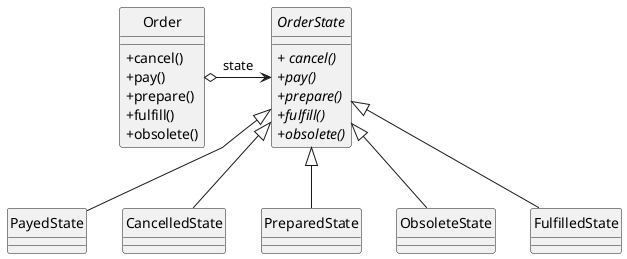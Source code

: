 
@startuml
skinparam linetype polyline
skinparam classAttributeIconSize 0
skinparam style strictuml

class Order {
    + cancel()
    + pay()
    + prepare()
    + fulfill()
    + obsolete()
}

abstract class OrderState {
    + {abstract} cancel()
    + {abstract} pay()
    + {abstract} prepare()
    + {abstract} fulfill()
    + {abstract} obsolete()
}
class PayedState extends OrderState {}
class CancelledState extends OrderState {}
class PreparedState extends OrderState {}
class ObsoleteState extends OrderState {}
class FulfilledState extends OrderState {}

Order o--right-> OrderState: state

@enduml
